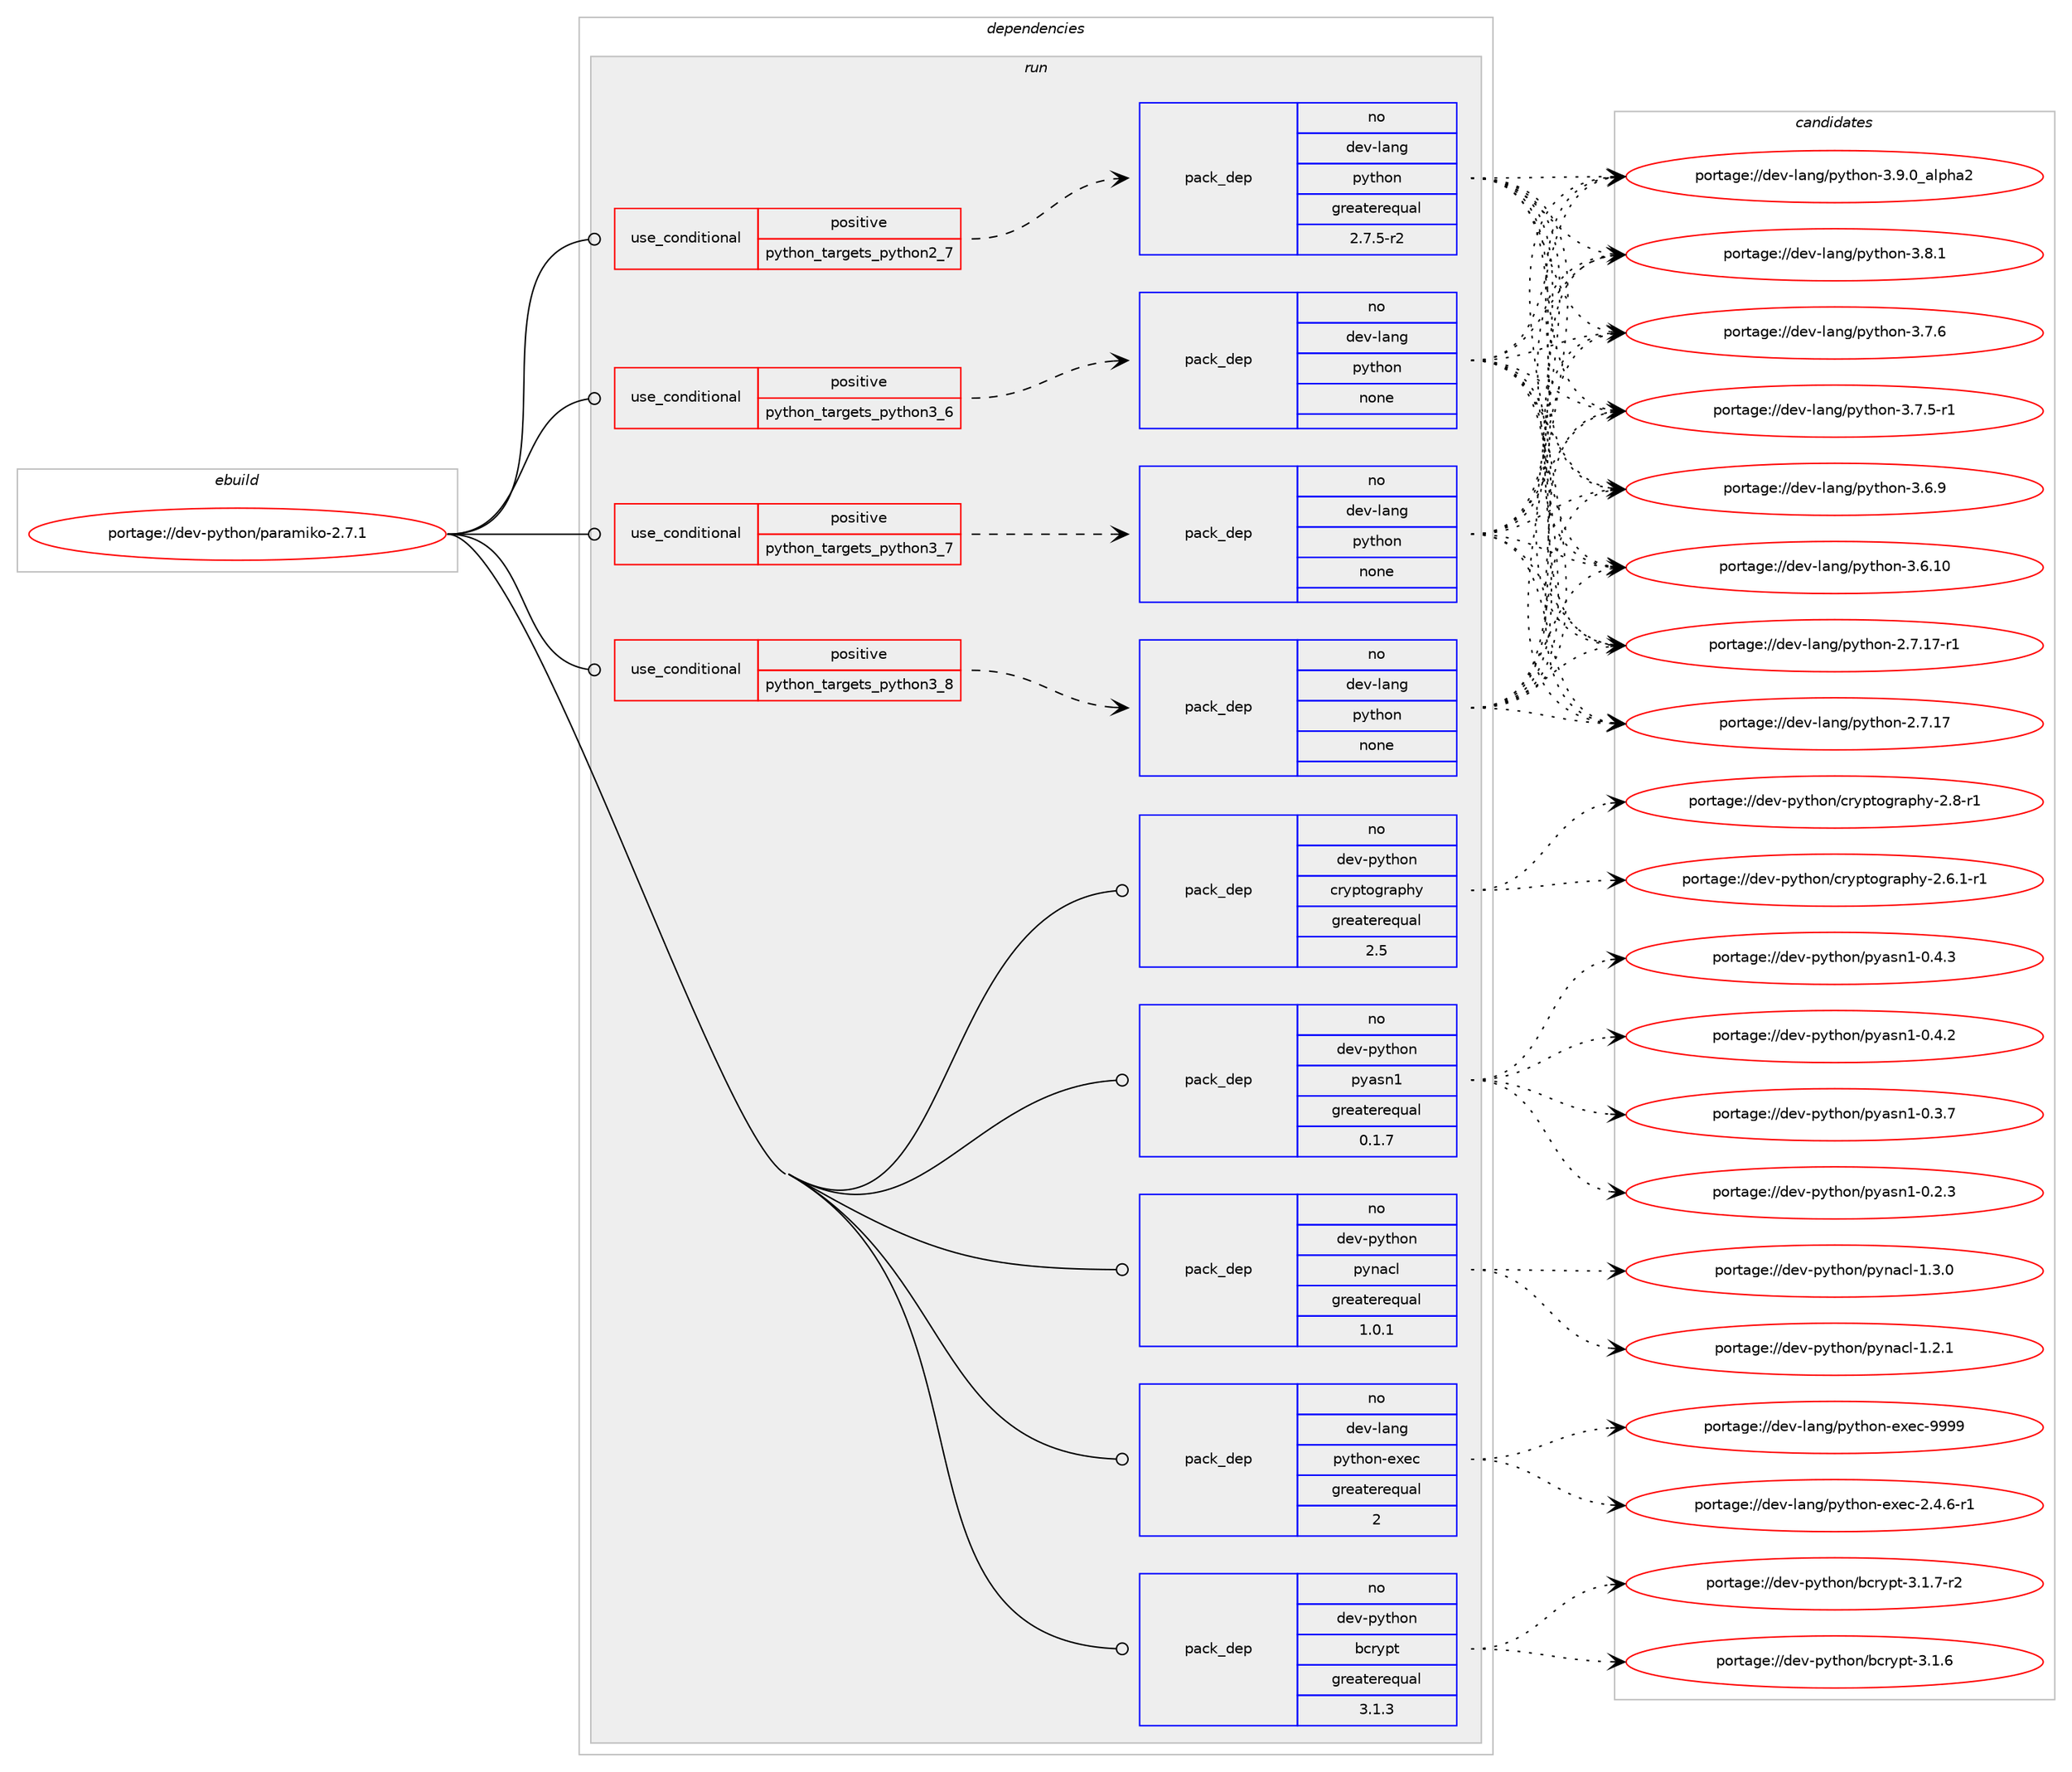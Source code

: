 digraph prolog {

# *************
# Graph options
# *************

newrank=true;
concentrate=true;
compound=true;
graph [rankdir=LR,fontname=Helvetica,fontsize=10,ranksep=1.5];#, ranksep=2.5, nodesep=0.2];
edge  [arrowhead=vee];
node  [fontname=Helvetica,fontsize=10];

# **********
# The ebuild
# **********

subgraph cluster_leftcol {
color=gray;
label=<<i>ebuild</i>>;
id [label="portage://dev-python/paramiko-2.7.1", color=red, width=4, href="../dev-python/paramiko-2.7.1.svg"];
}

# ****************
# The dependencies
# ****************

subgraph cluster_midcol {
color=gray;
label=<<i>dependencies</i>>;
subgraph cluster_compile {
fillcolor="#eeeeee";
style=filled;
label=<<i>compile</i>>;
}
subgraph cluster_compileandrun {
fillcolor="#eeeeee";
style=filled;
label=<<i>compile and run</i>>;
}
subgraph cluster_run {
fillcolor="#eeeeee";
style=filled;
label=<<i>run</i>>;
subgraph cond111387 {
dependency443904 [label=<<TABLE BORDER="0" CELLBORDER="1" CELLSPACING="0" CELLPADDING="4"><TR><TD ROWSPAN="3" CELLPADDING="10">use_conditional</TD></TR><TR><TD>positive</TD></TR><TR><TD>python_targets_python2_7</TD></TR></TABLE>>, shape=none, color=red];
subgraph pack327575 {
dependency443905 [label=<<TABLE BORDER="0" CELLBORDER="1" CELLSPACING="0" CELLPADDING="4" WIDTH="220"><TR><TD ROWSPAN="6" CELLPADDING="30">pack_dep</TD></TR><TR><TD WIDTH="110">no</TD></TR><TR><TD>dev-lang</TD></TR><TR><TD>python</TD></TR><TR><TD>greaterequal</TD></TR><TR><TD>2.7.5-r2</TD></TR></TABLE>>, shape=none, color=blue];
}
dependency443904:e -> dependency443905:w [weight=20,style="dashed",arrowhead="vee"];
}
id:e -> dependency443904:w [weight=20,style="solid",arrowhead="odot"];
subgraph cond111388 {
dependency443906 [label=<<TABLE BORDER="0" CELLBORDER="1" CELLSPACING="0" CELLPADDING="4"><TR><TD ROWSPAN="3" CELLPADDING="10">use_conditional</TD></TR><TR><TD>positive</TD></TR><TR><TD>python_targets_python3_6</TD></TR></TABLE>>, shape=none, color=red];
subgraph pack327576 {
dependency443907 [label=<<TABLE BORDER="0" CELLBORDER="1" CELLSPACING="0" CELLPADDING="4" WIDTH="220"><TR><TD ROWSPAN="6" CELLPADDING="30">pack_dep</TD></TR><TR><TD WIDTH="110">no</TD></TR><TR><TD>dev-lang</TD></TR><TR><TD>python</TD></TR><TR><TD>none</TD></TR><TR><TD></TD></TR></TABLE>>, shape=none, color=blue];
}
dependency443906:e -> dependency443907:w [weight=20,style="dashed",arrowhead="vee"];
}
id:e -> dependency443906:w [weight=20,style="solid",arrowhead="odot"];
subgraph cond111389 {
dependency443908 [label=<<TABLE BORDER="0" CELLBORDER="1" CELLSPACING="0" CELLPADDING="4"><TR><TD ROWSPAN="3" CELLPADDING="10">use_conditional</TD></TR><TR><TD>positive</TD></TR><TR><TD>python_targets_python3_7</TD></TR></TABLE>>, shape=none, color=red];
subgraph pack327577 {
dependency443909 [label=<<TABLE BORDER="0" CELLBORDER="1" CELLSPACING="0" CELLPADDING="4" WIDTH="220"><TR><TD ROWSPAN="6" CELLPADDING="30">pack_dep</TD></TR><TR><TD WIDTH="110">no</TD></TR><TR><TD>dev-lang</TD></TR><TR><TD>python</TD></TR><TR><TD>none</TD></TR><TR><TD></TD></TR></TABLE>>, shape=none, color=blue];
}
dependency443908:e -> dependency443909:w [weight=20,style="dashed",arrowhead="vee"];
}
id:e -> dependency443908:w [weight=20,style="solid",arrowhead="odot"];
subgraph cond111390 {
dependency443910 [label=<<TABLE BORDER="0" CELLBORDER="1" CELLSPACING="0" CELLPADDING="4"><TR><TD ROWSPAN="3" CELLPADDING="10">use_conditional</TD></TR><TR><TD>positive</TD></TR><TR><TD>python_targets_python3_8</TD></TR></TABLE>>, shape=none, color=red];
subgraph pack327578 {
dependency443911 [label=<<TABLE BORDER="0" CELLBORDER="1" CELLSPACING="0" CELLPADDING="4" WIDTH="220"><TR><TD ROWSPAN="6" CELLPADDING="30">pack_dep</TD></TR><TR><TD WIDTH="110">no</TD></TR><TR><TD>dev-lang</TD></TR><TR><TD>python</TD></TR><TR><TD>none</TD></TR><TR><TD></TD></TR></TABLE>>, shape=none, color=blue];
}
dependency443910:e -> dependency443911:w [weight=20,style="dashed",arrowhead="vee"];
}
id:e -> dependency443910:w [weight=20,style="solid",arrowhead="odot"];
subgraph pack327579 {
dependency443912 [label=<<TABLE BORDER="0" CELLBORDER="1" CELLSPACING="0" CELLPADDING="4" WIDTH="220"><TR><TD ROWSPAN="6" CELLPADDING="30">pack_dep</TD></TR><TR><TD WIDTH="110">no</TD></TR><TR><TD>dev-lang</TD></TR><TR><TD>python-exec</TD></TR><TR><TD>greaterequal</TD></TR><TR><TD>2</TD></TR></TABLE>>, shape=none, color=blue];
}
id:e -> dependency443912:w [weight=20,style="solid",arrowhead="odot"];
subgraph pack327580 {
dependency443913 [label=<<TABLE BORDER="0" CELLBORDER="1" CELLSPACING="0" CELLPADDING="4" WIDTH="220"><TR><TD ROWSPAN="6" CELLPADDING="30">pack_dep</TD></TR><TR><TD WIDTH="110">no</TD></TR><TR><TD>dev-python</TD></TR><TR><TD>bcrypt</TD></TR><TR><TD>greaterequal</TD></TR><TR><TD>3.1.3</TD></TR></TABLE>>, shape=none, color=blue];
}
id:e -> dependency443913:w [weight=20,style="solid",arrowhead="odot"];
subgraph pack327581 {
dependency443914 [label=<<TABLE BORDER="0" CELLBORDER="1" CELLSPACING="0" CELLPADDING="4" WIDTH="220"><TR><TD ROWSPAN="6" CELLPADDING="30">pack_dep</TD></TR><TR><TD WIDTH="110">no</TD></TR><TR><TD>dev-python</TD></TR><TR><TD>cryptography</TD></TR><TR><TD>greaterequal</TD></TR><TR><TD>2.5</TD></TR></TABLE>>, shape=none, color=blue];
}
id:e -> dependency443914:w [weight=20,style="solid",arrowhead="odot"];
subgraph pack327582 {
dependency443915 [label=<<TABLE BORDER="0" CELLBORDER="1" CELLSPACING="0" CELLPADDING="4" WIDTH="220"><TR><TD ROWSPAN="6" CELLPADDING="30">pack_dep</TD></TR><TR><TD WIDTH="110">no</TD></TR><TR><TD>dev-python</TD></TR><TR><TD>pyasn1</TD></TR><TR><TD>greaterequal</TD></TR><TR><TD>0.1.7</TD></TR></TABLE>>, shape=none, color=blue];
}
id:e -> dependency443915:w [weight=20,style="solid",arrowhead="odot"];
subgraph pack327583 {
dependency443916 [label=<<TABLE BORDER="0" CELLBORDER="1" CELLSPACING="0" CELLPADDING="4" WIDTH="220"><TR><TD ROWSPAN="6" CELLPADDING="30">pack_dep</TD></TR><TR><TD WIDTH="110">no</TD></TR><TR><TD>dev-python</TD></TR><TR><TD>pynacl</TD></TR><TR><TD>greaterequal</TD></TR><TR><TD>1.0.1</TD></TR></TABLE>>, shape=none, color=blue];
}
id:e -> dependency443916:w [weight=20,style="solid",arrowhead="odot"];
}
}

# **************
# The candidates
# **************

subgraph cluster_choices {
rank=same;
color=gray;
label=<<i>candidates</i>>;

subgraph choice327575 {
color=black;
nodesep=1;
choice10010111845108971101034711212111610411111045514657464895971081121049750 [label="portage://dev-lang/python-3.9.0_alpha2", color=red, width=4,href="../dev-lang/python-3.9.0_alpha2.svg"];
choice100101118451089711010347112121116104111110455146564649 [label="portage://dev-lang/python-3.8.1", color=red, width=4,href="../dev-lang/python-3.8.1.svg"];
choice100101118451089711010347112121116104111110455146554654 [label="portage://dev-lang/python-3.7.6", color=red, width=4,href="../dev-lang/python-3.7.6.svg"];
choice1001011184510897110103471121211161041111104551465546534511449 [label="portage://dev-lang/python-3.7.5-r1", color=red, width=4,href="../dev-lang/python-3.7.5-r1.svg"];
choice100101118451089711010347112121116104111110455146544657 [label="portage://dev-lang/python-3.6.9", color=red, width=4,href="../dev-lang/python-3.6.9.svg"];
choice10010111845108971101034711212111610411111045514654464948 [label="portage://dev-lang/python-3.6.10", color=red, width=4,href="../dev-lang/python-3.6.10.svg"];
choice100101118451089711010347112121116104111110455046554649554511449 [label="portage://dev-lang/python-2.7.17-r1", color=red, width=4,href="../dev-lang/python-2.7.17-r1.svg"];
choice10010111845108971101034711212111610411111045504655464955 [label="portage://dev-lang/python-2.7.17", color=red, width=4,href="../dev-lang/python-2.7.17.svg"];
dependency443905:e -> choice10010111845108971101034711212111610411111045514657464895971081121049750:w [style=dotted,weight="100"];
dependency443905:e -> choice100101118451089711010347112121116104111110455146564649:w [style=dotted,weight="100"];
dependency443905:e -> choice100101118451089711010347112121116104111110455146554654:w [style=dotted,weight="100"];
dependency443905:e -> choice1001011184510897110103471121211161041111104551465546534511449:w [style=dotted,weight="100"];
dependency443905:e -> choice100101118451089711010347112121116104111110455146544657:w [style=dotted,weight="100"];
dependency443905:e -> choice10010111845108971101034711212111610411111045514654464948:w [style=dotted,weight="100"];
dependency443905:e -> choice100101118451089711010347112121116104111110455046554649554511449:w [style=dotted,weight="100"];
dependency443905:e -> choice10010111845108971101034711212111610411111045504655464955:w [style=dotted,weight="100"];
}
subgraph choice327576 {
color=black;
nodesep=1;
choice10010111845108971101034711212111610411111045514657464895971081121049750 [label="portage://dev-lang/python-3.9.0_alpha2", color=red, width=4,href="../dev-lang/python-3.9.0_alpha2.svg"];
choice100101118451089711010347112121116104111110455146564649 [label="portage://dev-lang/python-3.8.1", color=red, width=4,href="../dev-lang/python-3.8.1.svg"];
choice100101118451089711010347112121116104111110455146554654 [label="portage://dev-lang/python-3.7.6", color=red, width=4,href="../dev-lang/python-3.7.6.svg"];
choice1001011184510897110103471121211161041111104551465546534511449 [label="portage://dev-lang/python-3.7.5-r1", color=red, width=4,href="../dev-lang/python-3.7.5-r1.svg"];
choice100101118451089711010347112121116104111110455146544657 [label="portage://dev-lang/python-3.6.9", color=red, width=4,href="../dev-lang/python-3.6.9.svg"];
choice10010111845108971101034711212111610411111045514654464948 [label="portage://dev-lang/python-3.6.10", color=red, width=4,href="../dev-lang/python-3.6.10.svg"];
choice100101118451089711010347112121116104111110455046554649554511449 [label="portage://dev-lang/python-2.7.17-r1", color=red, width=4,href="../dev-lang/python-2.7.17-r1.svg"];
choice10010111845108971101034711212111610411111045504655464955 [label="portage://dev-lang/python-2.7.17", color=red, width=4,href="../dev-lang/python-2.7.17.svg"];
dependency443907:e -> choice10010111845108971101034711212111610411111045514657464895971081121049750:w [style=dotted,weight="100"];
dependency443907:e -> choice100101118451089711010347112121116104111110455146564649:w [style=dotted,weight="100"];
dependency443907:e -> choice100101118451089711010347112121116104111110455146554654:w [style=dotted,weight="100"];
dependency443907:e -> choice1001011184510897110103471121211161041111104551465546534511449:w [style=dotted,weight="100"];
dependency443907:e -> choice100101118451089711010347112121116104111110455146544657:w [style=dotted,weight="100"];
dependency443907:e -> choice10010111845108971101034711212111610411111045514654464948:w [style=dotted,weight="100"];
dependency443907:e -> choice100101118451089711010347112121116104111110455046554649554511449:w [style=dotted,weight="100"];
dependency443907:e -> choice10010111845108971101034711212111610411111045504655464955:w [style=dotted,weight="100"];
}
subgraph choice327577 {
color=black;
nodesep=1;
choice10010111845108971101034711212111610411111045514657464895971081121049750 [label="portage://dev-lang/python-3.9.0_alpha2", color=red, width=4,href="../dev-lang/python-3.9.0_alpha2.svg"];
choice100101118451089711010347112121116104111110455146564649 [label="portage://dev-lang/python-3.8.1", color=red, width=4,href="../dev-lang/python-3.8.1.svg"];
choice100101118451089711010347112121116104111110455146554654 [label="portage://dev-lang/python-3.7.6", color=red, width=4,href="../dev-lang/python-3.7.6.svg"];
choice1001011184510897110103471121211161041111104551465546534511449 [label="portage://dev-lang/python-3.7.5-r1", color=red, width=4,href="../dev-lang/python-3.7.5-r1.svg"];
choice100101118451089711010347112121116104111110455146544657 [label="portage://dev-lang/python-3.6.9", color=red, width=4,href="../dev-lang/python-3.6.9.svg"];
choice10010111845108971101034711212111610411111045514654464948 [label="portage://dev-lang/python-3.6.10", color=red, width=4,href="../dev-lang/python-3.6.10.svg"];
choice100101118451089711010347112121116104111110455046554649554511449 [label="portage://dev-lang/python-2.7.17-r1", color=red, width=4,href="../dev-lang/python-2.7.17-r1.svg"];
choice10010111845108971101034711212111610411111045504655464955 [label="portage://dev-lang/python-2.7.17", color=red, width=4,href="../dev-lang/python-2.7.17.svg"];
dependency443909:e -> choice10010111845108971101034711212111610411111045514657464895971081121049750:w [style=dotted,weight="100"];
dependency443909:e -> choice100101118451089711010347112121116104111110455146564649:w [style=dotted,weight="100"];
dependency443909:e -> choice100101118451089711010347112121116104111110455146554654:w [style=dotted,weight="100"];
dependency443909:e -> choice1001011184510897110103471121211161041111104551465546534511449:w [style=dotted,weight="100"];
dependency443909:e -> choice100101118451089711010347112121116104111110455146544657:w [style=dotted,weight="100"];
dependency443909:e -> choice10010111845108971101034711212111610411111045514654464948:w [style=dotted,weight="100"];
dependency443909:e -> choice100101118451089711010347112121116104111110455046554649554511449:w [style=dotted,weight="100"];
dependency443909:e -> choice10010111845108971101034711212111610411111045504655464955:w [style=dotted,weight="100"];
}
subgraph choice327578 {
color=black;
nodesep=1;
choice10010111845108971101034711212111610411111045514657464895971081121049750 [label="portage://dev-lang/python-3.9.0_alpha2", color=red, width=4,href="../dev-lang/python-3.9.0_alpha2.svg"];
choice100101118451089711010347112121116104111110455146564649 [label="portage://dev-lang/python-3.8.1", color=red, width=4,href="../dev-lang/python-3.8.1.svg"];
choice100101118451089711010347112121116104111110455146554654 [label="portage://dev-lang/python-3.7.6", color=red, width=4,href="../dev-lang/python-3.7.6.svg"];
choice1001011184510897110103471121211161041111104551465546534511449 [label="portage://dev-lang/python-3.7.5-r1", color=red, width=4,href="../dev-lang/python-3.7.5-r1.svg"];
choice100101118451089711010347112121116104111110455146544657 [label="portage://dev-lang/python-3.6.9", color=red, width=4,href="../dev-lang/python-3.6.9.svg"];
choice10010111845108971101034711212111610411111045514654464948 [label="portage://dev-lang/python-3.6.10", color=red, width=4,href="../dev-lang/python-3.6.10.svg"];
choice100101118451089711010347112121116104111110455046554649554511449 [label="portage://dev-lang/python-2.7.17-r1", color=red, width=4,href="../dev-lang/python-2.7.17-r1.svg"];
choice10010111845108971101034711212111610411111045504655464955 [label="portage://dev-lang/python-2.7.17", color=red, width=4,href="../dev-lang/python-2.7.17.svg"];
dependency443911:e -> choice10010111845108971101034711212111610411111045514657464895971081121049750:w [style=dotted,weight="100"];
dependency443911:e -> choice100101118451089711010347112121116104111110455146564649:w [style=dotted,weight="100"];
dependency443911:e -> choice100101118451089711010347112121116104111110455146554654:w [style=dotted,weight="100"];
dependency443911:e -> choice1001011184510897110103471121211161041111104551465546534511449:w [style=dotted,weight="100"];
dependency443911:e -> choice100101118451089711010347112121116104111110455146544657:w [style=dotted,weight="100"];
dependency443911:e -> choice10010111845108971101034711212111610411111045514654464948:w [style=dotted,weight="100"];
dependency443911:e -> choice100101118451089711010347112121116104111110455046554649554511449:w [style=dotted,weight="100"];
dependency443911:e -> choice10010111845108971101034711212111610411111045504655464955:w [style=dotted,weight="100"];
}
subgraph choice327579 {
color=black;
nodesep=1;
choice10010111845108971101034711212111610411111045101120101994557575757 [label="portage://dev-lang/python-exec-9999", color=red, width=4,href="../dev-lang/python-exec-9999.svg"];
choice10010111845108971101034711212111610411111045101120101994550465246544511449 [label="portage://dev-lang/python-exec-2.4.6-r1", color=red, width=4,href="../dev-lang/python-exec-2.4.6-r1.svg"];
dependency443912:e -> choice10010111845108971101034711212111610411111045101120101994557575757:w [style=dotted,weight="100"];
dependency443912:e -> choice10010111845108971101034711212111610411111045101120101994550465246544511449:w [style=dotted,weight="100"];
}
subgraph choice327580 {
color=black;
nodesep=1;
choice100101118451121211161041111104798991141211121164551464946554511450 [label="portage://dev-python/bcrypt-3.1.7-r2", color=red, width=4,href="../dev-python/bcrypt-3.1.7-r2.svg"];
choice10010111845112121116104111110479899114121112116455146494654 [label="portage://dev-python/bcrypt-3.1.6", color=red, width=4,href="../dev-python/bcrypt-3.1.6.svg"];
dependency443913:e -> choice100101118451121211161041111104798991141211121164551464946554511450:w [style=dotted,weight="100"];
dependency443913:e -> choice10010111845112121116104111110479899114121112116455146494654:w [style=dotted,weight="100"];
}
subgraph choice327581 {
color=black;
nodesep=1;
choice10010111845112121116104111110479911412111211611110311497112104121455046564511449 [label="portage://dev-python/cryptography-2.8-r1", color=red, width=4,href="../dev-python/cryptography-2.8-r1.svg"];
choice100101118451121211161041111104799114121112116111103114971121041214550465446494511449 [label="portage://dev-python/cryptography-2.6.1-r1", color=red, width=4,href="../dev-python/cryptography-2.6.1-r1.svg"];
dependency443914:e -> choice10010111845112121116104111110479911412111211611110311497112104121455046564511449:w [style=dotted,weight="100"];
dependency443914:e -> choice100101118451121211161041111104799114121112116111103114971121041214550465446494511449:w [style=dotted,weight="100"];
}
subgraph choice327582 {
color=black;
nodesep=1;
choice10010111845112121116104111110471121219711511049454846524651 [label="portage://dev-python/pyasn1-0.4.3", color=red, width=4,href="../dev-python/pyasn1-0.4.3.svg"];
choice10010111845112121116104111110471121219711511049454846524650 [label="portage://dev-python/pyasn1-0.4.2", color=red, width=4,href="../dev-python/pyasn1-0.4.2.svg"];
choice10010111845112121116104111110471121219711511049454846514655 [label="portage://dev-python/pyasn1-0.3.7", color=red, width=4,href="../dev-python/pyasn1-0.3.7.svg"];
choice10010111845112121116104111110471121219711511049454846504651 [label="portage://dev-python/pyasn1-0.2.3", color=red, width=4,href="../dev-python/pyasn1-0.2.3.svg"];
dependency443915:e -> choice10010111845112121116104111110471121219711511049454846524651:w [style=dotted,weight="100"];
dependency443915:e -> choice10010111845112121116104111110471121219711511049454846524650:w [style=dotted,weight="100"];
dependency443915:e -> choice10010111845112121116104111110471121219711511049454846514655:w [style=dotted,weight="100"];
dependency443915:e -> choice10010111845112121116104111110471121219711511049454846504651:w [style=dotted,weight="100"];
}
subgraph choice327583 {
color=black;
nodesep=1;
choice10010111845112121116104111110471121211109799108454946514648 [label="portage://dev-python/pynacl-1.3.0", color=red, width=4,href="../dev-python/pynacl-1.3.0.svg"];
choice10010111845112121116104111110471121211109799108454946504649 [label="portage://dev-python/pynacl-1.2.1", color=red, width=4,href="../dev-python/pynacl-1.2.1.svg"];
dependency443916:e -> choice10010111845112121116104111110471121211109799108454946514648:w [style=dotted,weight="100"];
dependency443916:e -> choice10010111845112121116104111110471121211109799108454946504649:w [style=dotted,weight="100"];
}
}

}
